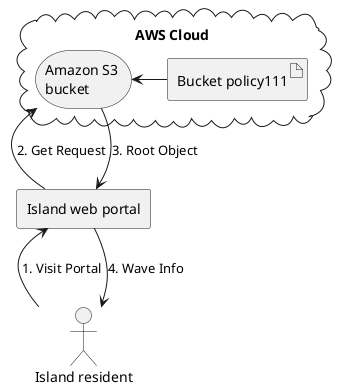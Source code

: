 @startuml
actor "Island resident" as re
rectangle "Island web portal" as Iwp

cloud "AWS Cloud" {
  
  storage "Amazon S3 \nbucket" as S3
  artifact "Bucket policy111" as Bp
  S3 <- Bp 
  
}

S3 <- Iwp: 2. Get Request
S3 --> Iwp: 3. Root Object
Iwp <- re: 1. Visit Portal
Iwp --> re: 4. Wave Info
@enduml